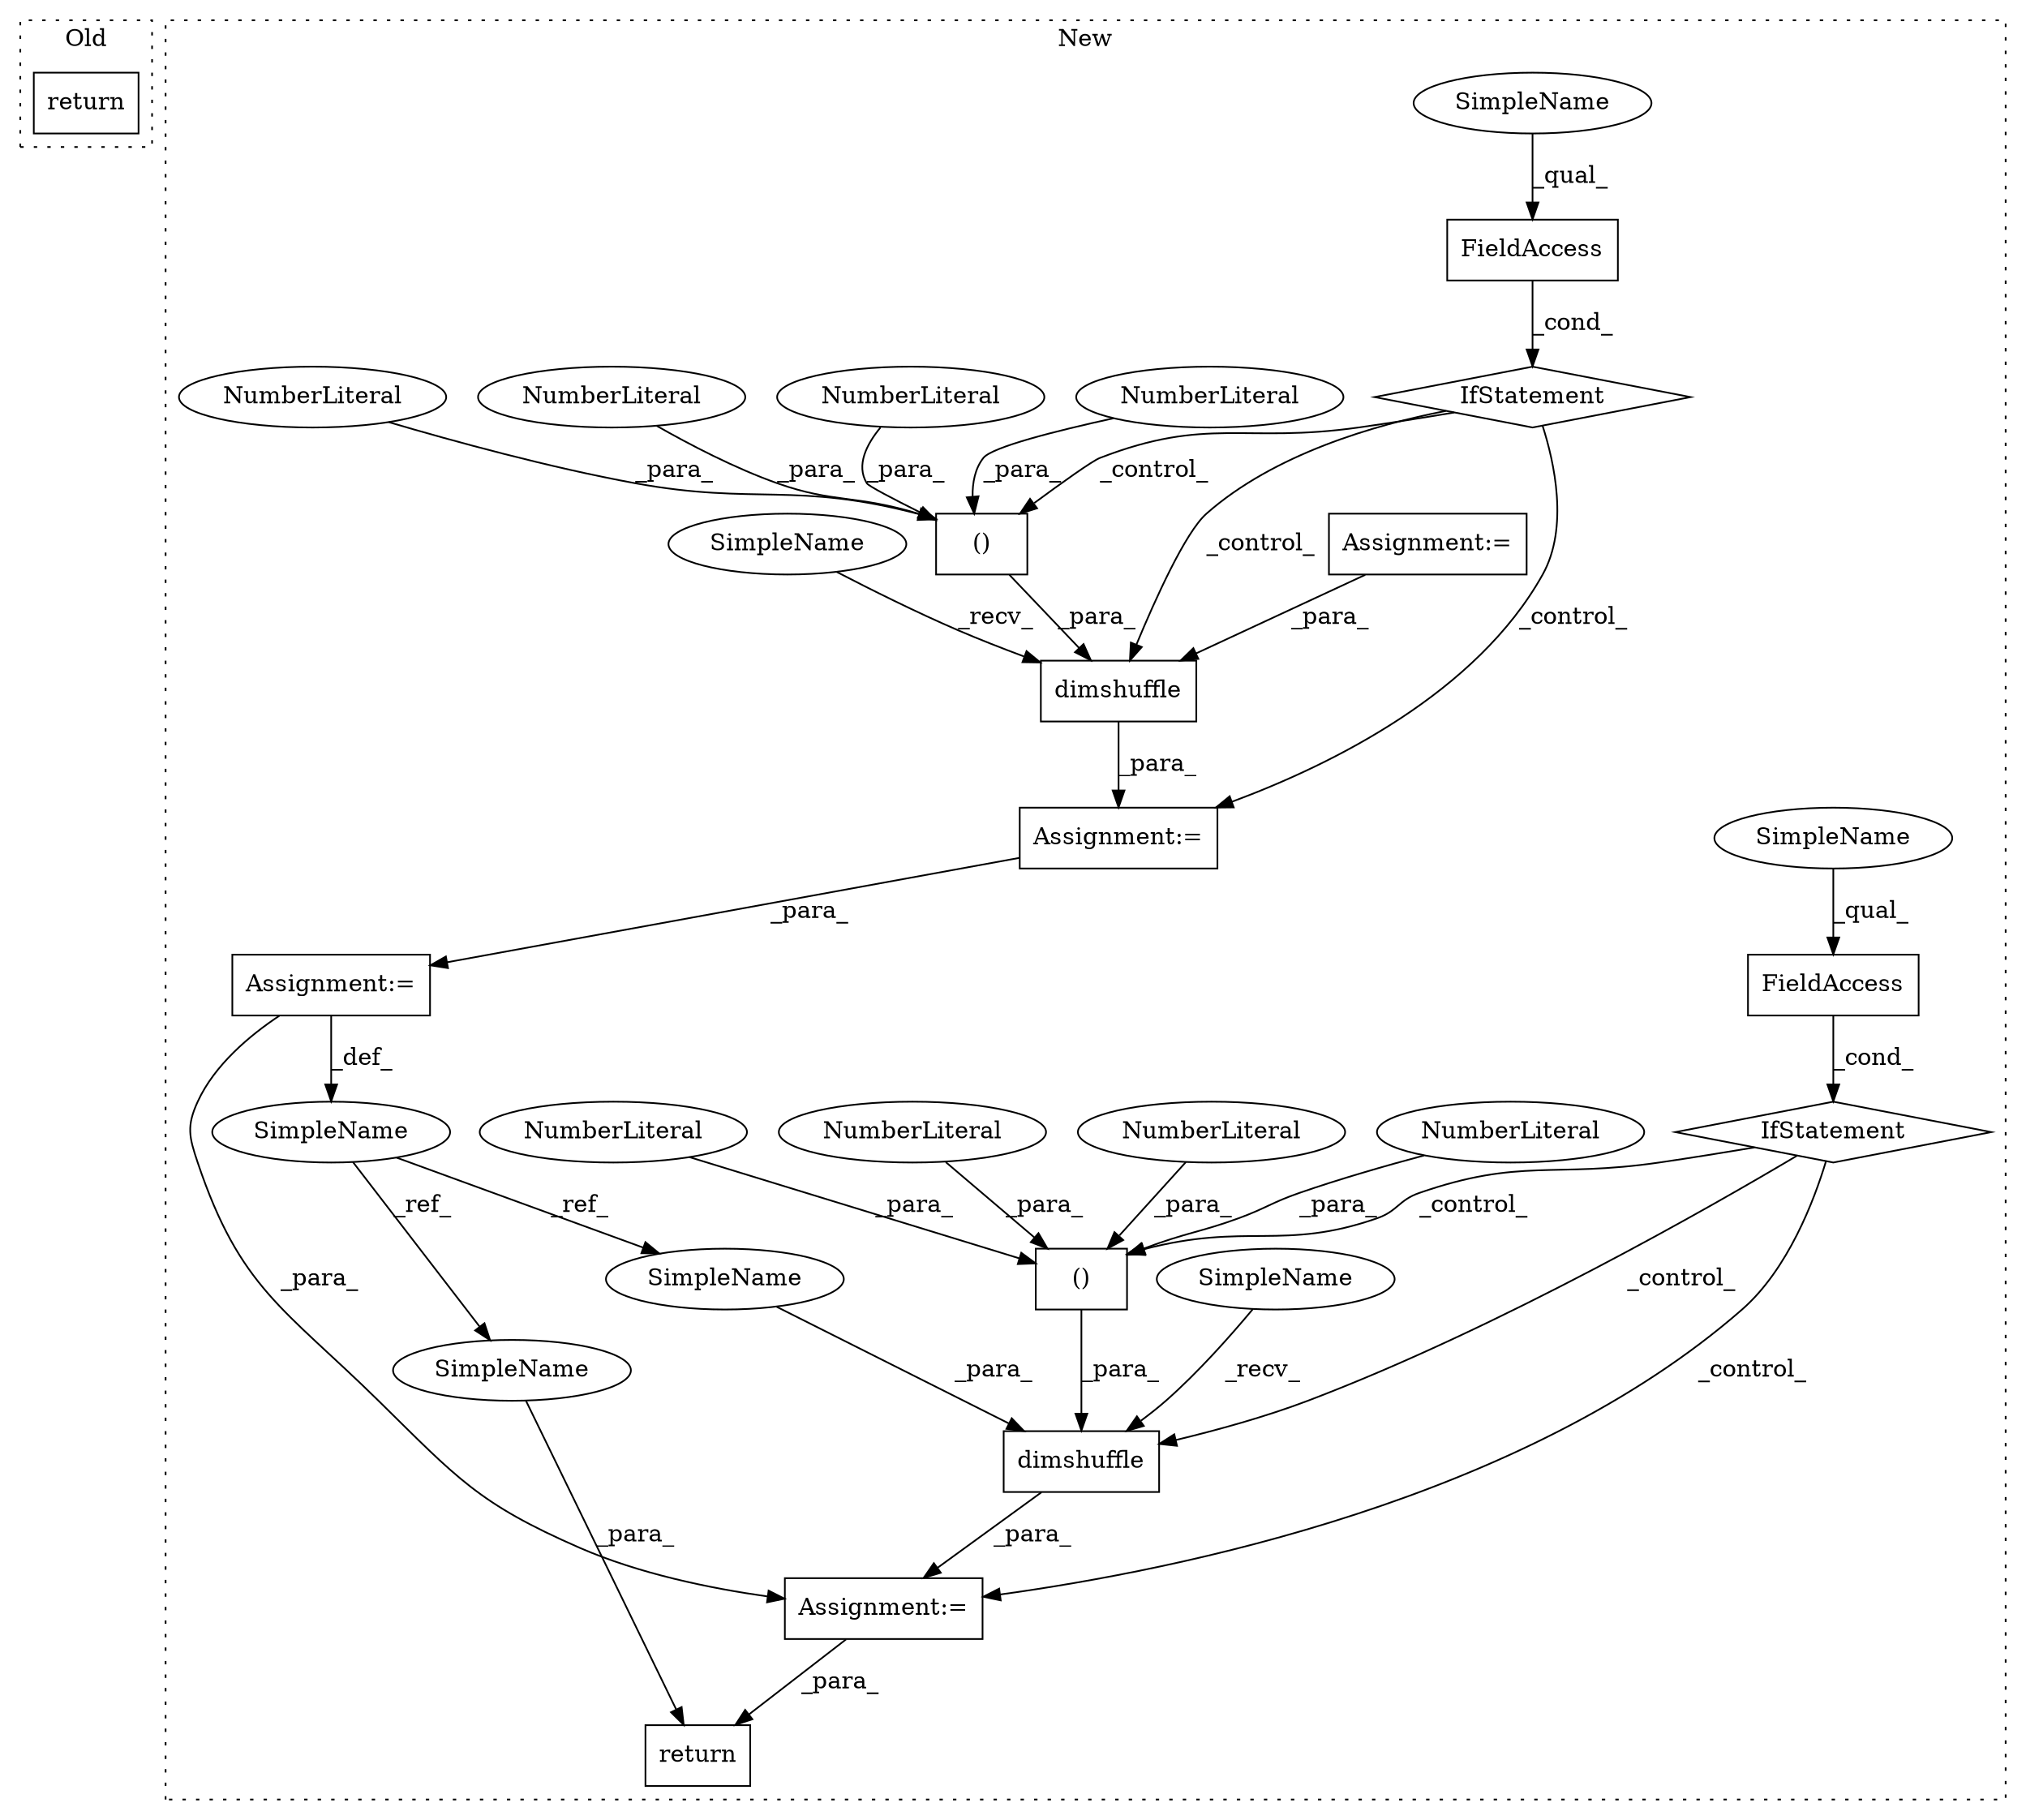 digraph G {
subgraph cluster0 {
1 [label="return" a="41" s="4761" l="7" shape="box"];
label = "Old";
style="dotted";
}
subgraph cluster1 {
2 [label="dimshuffle" a="32" s="6925,6996" l="11,2" shape="box"];
3 [label="return" a="41" s="7010" l="7" shape="box"];
4 [label="Assignment:=" a="7" s="6922" l="1" shape="box"];
5 [label="IfStatement" a="25" s="6876,6903" l="4,2" shape="diamond"];
6 [label="FieldAccess" a="22" s="6880" l="23" shape="box"];
7 [label="()" a="106" s="6953" l="43" shape="box"];
8 [label="NumberLiteral" a="34" s="6981" l="1" shape="ellipse"];
9 [label="()" a="106" s="6629" l="43" shape="box"];
10 [label="FieldAccess" a="22" s="6546" l="23" shape="box"];
11 [label="NumberLiteral" a="34" s="6967" l="1" shape="ellipse"];
12 [label="NumberLiteral" a="34" s="6629" l="1" shape="ellipse"];
13 [label="NumberLiteral" a="34" s="6657" l="1" shape="ellipse"];
14 [label="NumberLiteral" a="34" s="6995" l="1" shape="ellipse"];
15 [label="NumberLiteral" a="34" s="6643" l="1" shape="ellipse"];
16 [label="SimpleName" a="42" s="6757" l="9" shape="ellipse"];
17 [label="IfStatement" a="25" s="6542,6569" l="4,2" shape="diamond"];
18 [label="Assignment:=" a="7" s="6593" l="1" shape="box"];
19 [label="Assignment:=" a="7" s="6766" l="1" shape="box"];
20 [label="dimshuffle" a="32" s="6596,6672" l="11,2" shape="box"];
21 [label="Assignment:=" a="7" s="6476" l="14" shape="box"];
22 [label="NumberLiteral" a="34" s="6953" l="1" shape="ellipse"];
23 [label="NumberLiteral" a="34" s="6671" l="1" shape="ellipse"];
24 [label="SimpleName" a="42" s="7017" l="9" shape="ellipse"];
25 [label="SimpleName" a="42" s="6936" l="9" shape="ellipse"];
26 [label="SimpleName" a="42" s="6546" l="4" shape="ellipse"];
27 [label="SimpleName" a="42" s="6880" l="4" shape="ellipse"];
28 [label="SimpleName" a="42" s="6594" l="1" shape="ellipse"];
29 [label="SimpleName" a="42" s="6923" l="1" shape="ellipse"];
label = "New";
style="dotted";
}
2 -> 4 [label="_para_"];
4 -> 3 [label="_para_"];
5 -> 7 [label="_control_"];
5 -> 4 [label="_control_"];
5 -> 2 [label="_control_"];
6 -> 5 [label="_cond_"];
7 -> 2 [label="_para_"];
8 -> 7 [label="_para_"];
9 -> 20 [label="_para_"];
10 -> 17 [label="_cond_"];
11 -> 7 [label="_para_"];
12 -> 9 [label="_para_"];
13 -> 9 [label="_para_"];
14 -> 7 [label="_para_"];
15 -> 9 [label="_para_"];
16 -> 25 [label="_ref_"];
16 -> 24 [label="_ref_"];
17 -> 18 [label="_control_"];
17 -> 9 [label="_control_"];
17 -> 20 [label="_control_"];
18 -> 19 [label="_para_"];
19 -> 4 [label="_para_"];
19 -> 16 [label="_def_"];
20 -> 18 [label="_para_"];
21 -> 20 [label="_para_"];
22 -> 7 [label="_para_"];
23 -> 9 [label="_para_"];
24 -> 3 [label="_para_"];
25 -> 2 [label="_para_"];
26 -> 10 [label="_qual_"];
27 -> 6 [label="_qual_"];
28 -> 20 [label="_recv_"];
29 -> 2 [label="_recv_"];
}